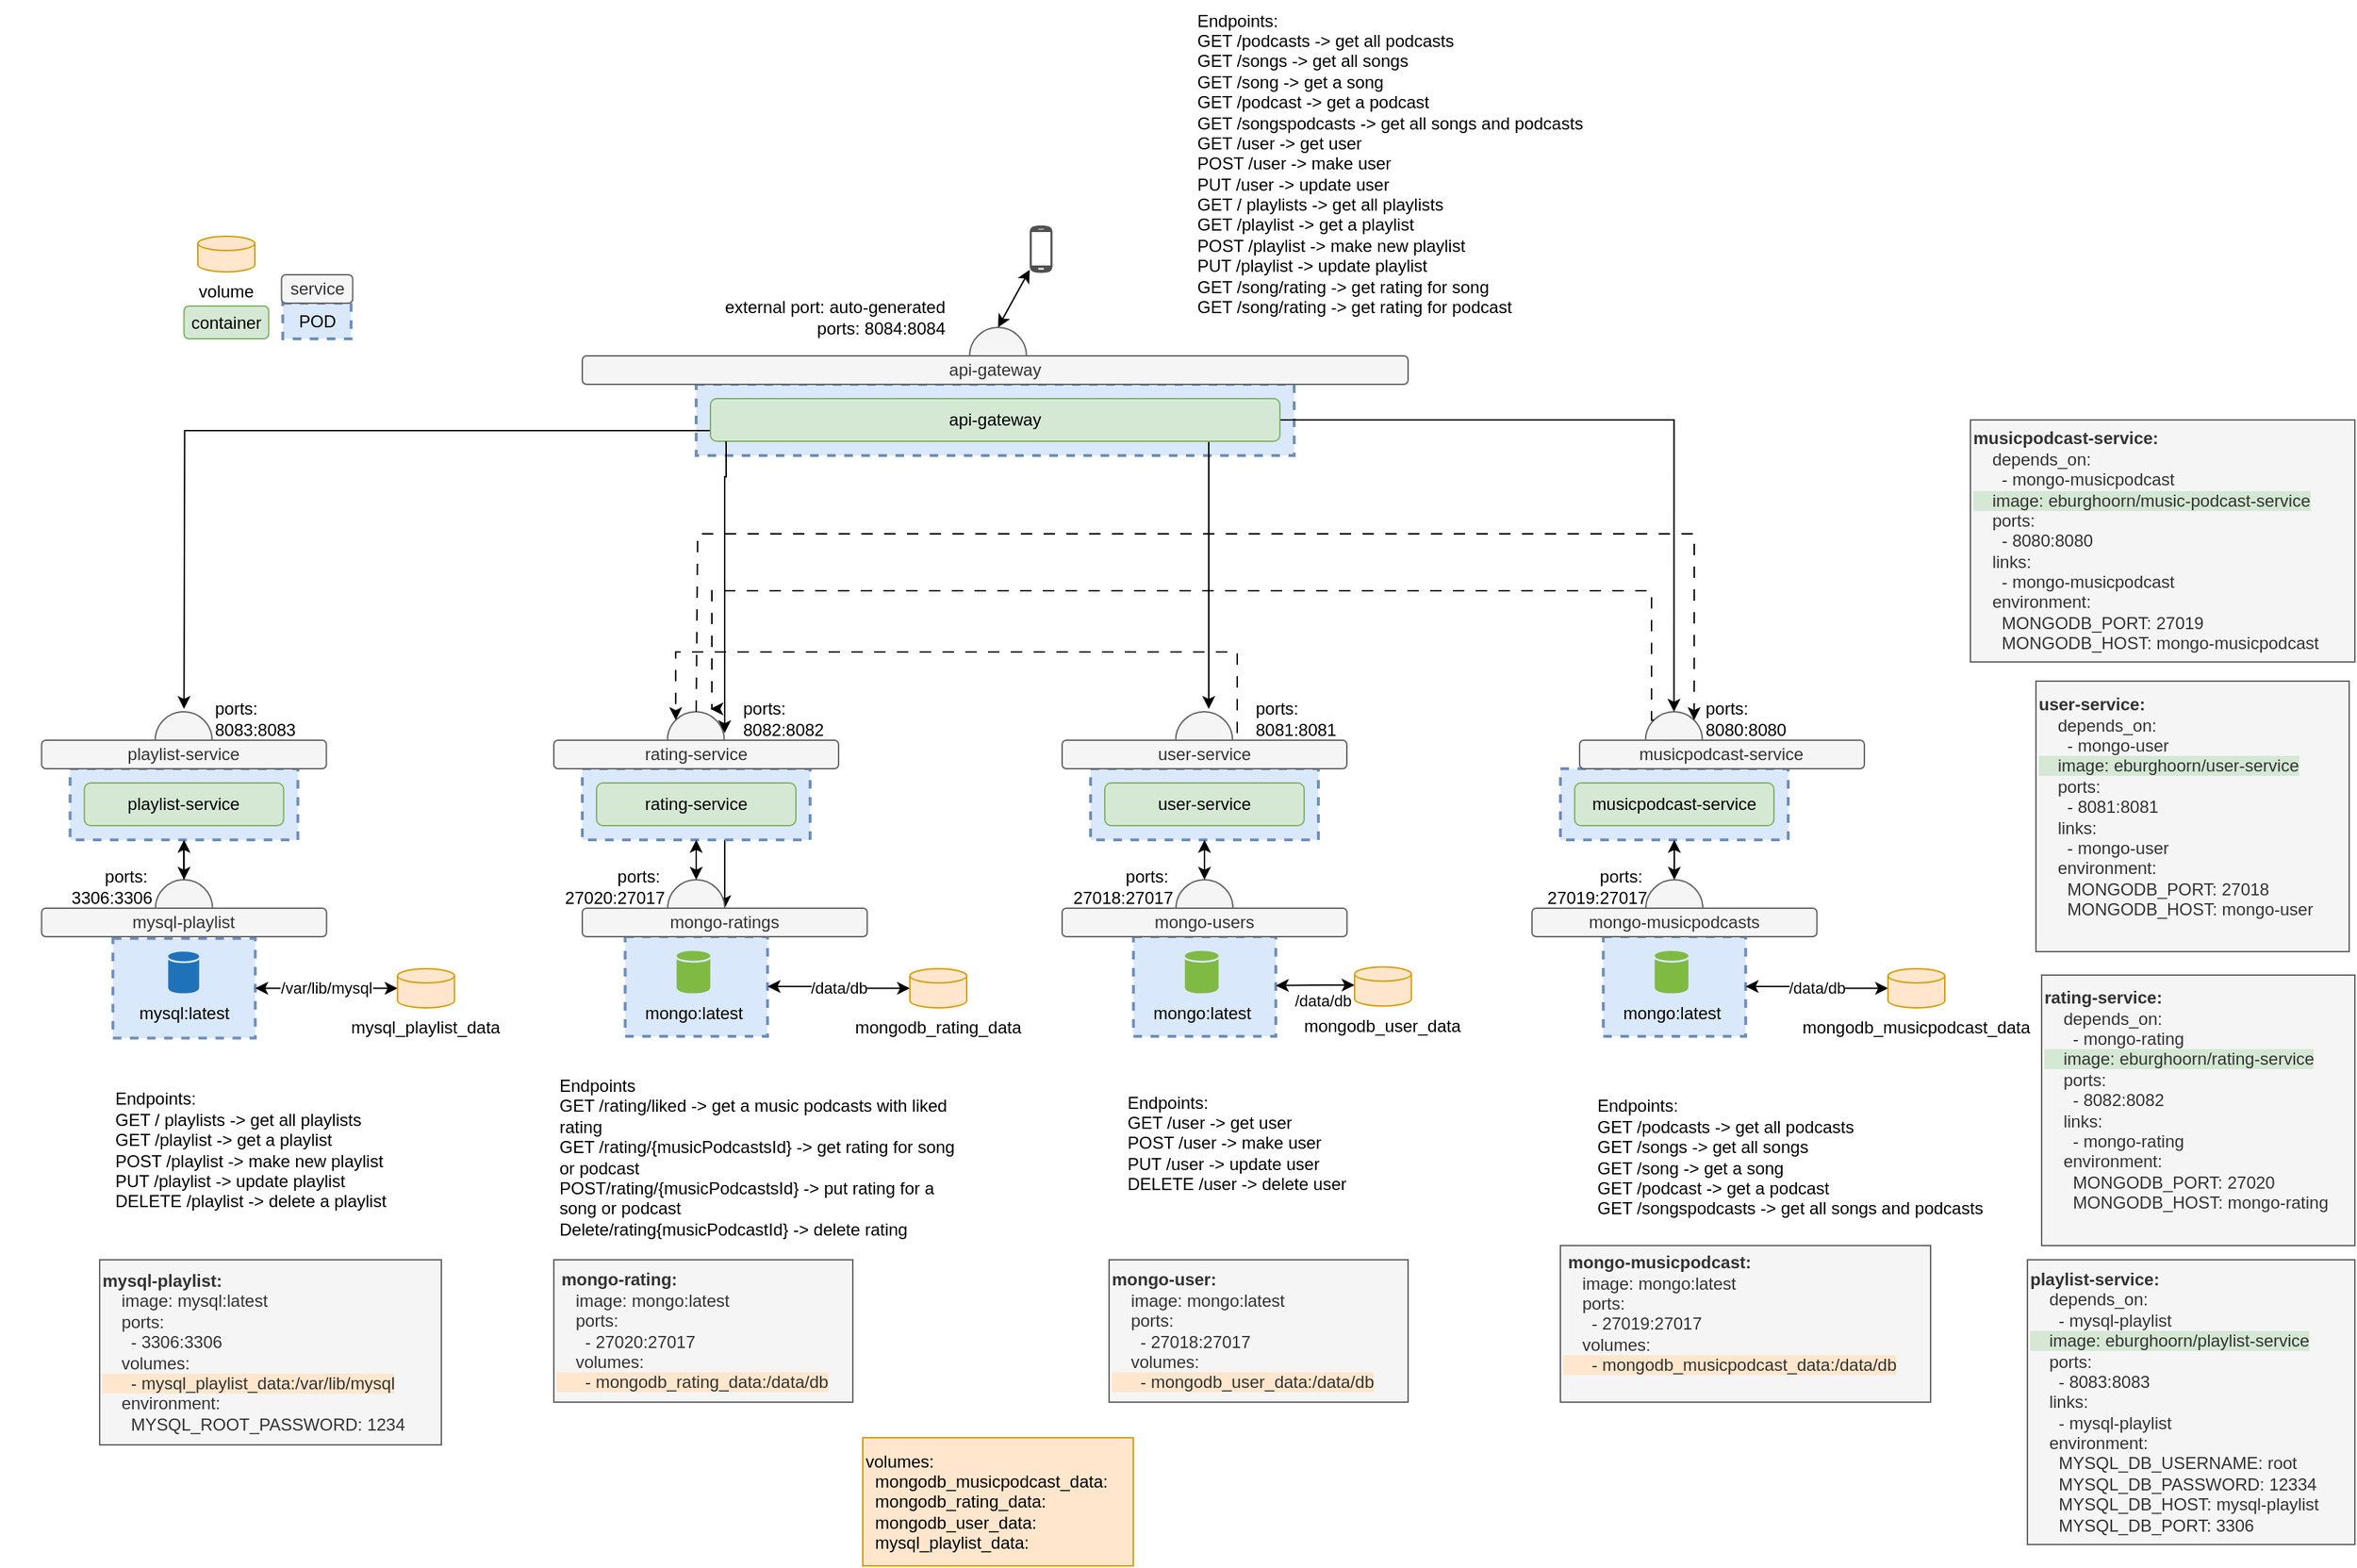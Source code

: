 <mxfile version="22.1.5" type="github">
  <diagram name="Page-1" id="NBVJEllzR1ZUASM5w6jj">
    <mxGraphModel dx="1434" dy="750" grid="1" gridSize="10" guides="1" tooltips="1" connect="1" arrows="1" fold="1" page="1" pageScale="1" pageWidth="827" pageHeight="1169" math="0" shadow="0">
      <root>
        <mxCell id="0" />
        <mxCell id="1" parent="0" />
        <mxCell id="QcWOiemHpY6lAmE6clA4-86" value="" style="rounded=0;whiteSpace=wrap;html=1;strokeColor=#6c8ebf;dashed=1;strokeWidth=2;fillColor=#dae8fc;" parent="1" vertex="1">
          <mxGeometry x="79.3" y="694.25" width="100" height="70" as="geometry" />
        </mxCell>
        <mxCell id="QcWOiemHpY6lAmE6clA4-109" style="edgeStyle=orthogonalEdgeStyle;rounded=0;orthogonalLoop=1;jettySize=auto;html=1;exitX=1;exitY=0;exitDx=0;exitDy=0;entryX=0.5;entryY=0;entryDx=0;entryDy=0;dashed=1;dashPattern=8 8;strokeColor=none;" parent="1" edge="1">
          <mxGeometry relative="1" as="geometry">
            <Array as="points">
              <mxPoint x="300" y="525" />
              <mxPoint x="300" y="394" />
              <mxPoint x="229" y="394" />
            </Array>
            <mxPoint x="930.502" y="524.998" as="sourcePoint" />
            <mxPoint x="229.36" y="519.14" as="targetPoint" />
          </mxGeometry>
        </mxCell>
        <mxCell id="QcWOiemHpY6lAmE6clA4-1" value="" style="ellipse;whiteSpace=wrap;html=1;aspect=fixed;strokeWidth=1;fillColor=#f5f5f5;strokeColor=#666666;fontColor=#333333;" parent="1" vertex="1">
          <mxGeometry x="1155.76" y="535" width="40" height="40" as="geometry" />
        </mxCell>
        <mxCell id="QcWOiemHpY6lAmE6clA4-2" value="" style="rounded=0;whiteSpace=wrap;html=1;strokeColor=#6c8ebf;dashed=1;strokeWidth=2;fillColor=#dae8fc;" parent="1" vertex="1">
          <mxGeometry x="1096" y="575" width="160" height="50" as="geometry" />
        </mxCell>
        <mxCell id="QcWOiemHpY6lAmE6clA4-3" value="" style="rounded=0;whiteSpace=wrap;html=1;strokeColor=#6c8ebf;dashed=1;strokeWidth=2;fillColor=#dae8fc;" parent="1" vertex="1">
          <mxGeometry x="1126.12" y="693" width="100" height="70" as="geometry" />
        </mxCell>
        <mxCell id="QcWOiemHpY6lAmE6clA4-4" value="musicpodcast-service" style="rounded=1;whiteSpace=wrap;html=1;fillColor=#d5e8d4;strokeColor=#82b366;" parent="1" vertex="1">
          <mxGeometry x="1106" y="585" width="140" height="30" as="geometry" />
        </mxCell>
        <mxCell id="QcWOiemHpY6lAmE6clA4-5" value="musicpodcast-service" style="rounded=1;whiteSpace=wrap;html=1;fillColor=#f5f5f5;strokeColor=#666666;fontColor=#333333;" parent="1" vertex="1">
          <mxGeometry x="1109.48" y="555" width="200" height="20" as="geometry" />
        </mxCell>
        <mxCell id="QcWOiemHpY6lAmE6clA4-6" value="mongo:latest" style="shadow=0;dashed=0;html=1;strokeColor=none;labelPosition=center;verticalLabelPosition=bottom;verticalAlign=top;outlineConnect=0;align=center;shape=mxgraph.office.databases.database;fillColor=#7FBA42;" parent="1" vertex="1">
          <mxGeometry x="1162.25" y="703" width="23.63" height="30" as="geometry" />
        </mxCell>
        <mxCell id="QcWOiemHpY6lAmE6clA4-7" value="&lt;div&gt;ports:&lt;/div&gt;&lt;div&gt;8080:&lt;span style=&quot;background-color: initial;&quot;&gt;8080&lt;/span&gt;&lt;/div&gt;" style="text;html=1;strokeColor=none;fillColor=none;align=left;verticalAlign=middle;whiteSpace=wrap;rounded=0;" parent="1" vertex="1">
          <mxGeometry x="1195.76" y="525" width="109" height="30" as="geometry" />
        </mxCell>
        <mxCell id="QcWOiemHpY6lAmE6clA4-8" value="" style="ellipse;whiteSpace=wrap;html=1;aspect=fixed;strokeWidth=1;fillColor=#f5f5f5;strokeColor=#666666;fontColor=#333333;" parent="1" vertex="1">
          <mxGeometry x="1156" y="653" width="40" height="40" as="geometry" />
        </mxCell>
        <mxCell id="QcWOiemHpY6lAmE6clA4-9" value="mongo-musicpodcasts" style="rounded=1;whiteSpace=wrap;html=1;fillColor=#f5f5f5;strokeColor=#666666;fontColor=#333333;" parent="1" vertex="1">
          <mxGeometry x="1076.06" y="673" width="200.12" height="20" as="geometry" />
        </mxCell>
        <mxCell id="QcWOiemHpY6lAmE6clA4-10" value="" style="endArrow=classic;startArrow=classic;html=1;exitX=0.5;exitY=1;exitDx=0;exitDy=0;entryX=0.5;entryY=0;entryDx=0;entryDy=0;" parent="1" source="QcWOiemHpY6lAmE6clA4-2" target="QcWOiemHpY6lAmE6clA4-8" edge="1">
          <mxGeometry width="50" height="50" relative="1" as="geometry">
            <mxPoint x="866" y="635" as="sourcePoint" />
            <mxPoint x="865.88" y="663" as="targetPoint" />
          </mxGeometry>
        </mxCell>
        <mxCell id="QcWOiemHpY6lAmE6clA4-11" value="/data/db" style="edgeStyle=orthogonalEdgeStyle;rounded=0;orthogonalLoop=1;jettySize=auto;html=1;entryX=1;entryY=0.5;entryDx=0;entryDy=0;startArrow=classic;startFill=1;" parent="1" source="QcWOiemHpY6lAmE6clA4-12" target="QcWOiemHpY6lAmE6clA4-3" edge="1">
          <mxGeometry relative="1" as="geometry" />
        </mxCell>
        <mxCell id="QcWOiemHpY6lAmE6clA4-12" value="mongodb_musicpodcast_data" style="shape=cylinder3;whiteSpace=wrap;html=1;boundedLbl=1;backgroundOutline=1;size=5;verticalAlign=top;labelPosition=center;verticalLabelPosition=bottom;align=center;fillColor=#ffe6cc;strokeColor=#d79b00;" parent="1" vertex="1">
          <mxGeometry x="1326.12" y="715.5" width="39.88" height="27.5" as="geometry" />
        </mxCell>
        <mxCell id="QcWOiemHpY6lAmE6clA4-15" value="" style="ellipse;whiteSpace=wrap;html=1;aspect=fixed;strokeWidth=1;fillColor=#f5f5f5;strokeColor=#666666;fontColor=#333333;" parent="1" vertex="1">
          <mxGeometry x="825.76" y="535" width="40" height="40" as="geometry" />
        </mxCell>
        <mxCell id="QcWOiemHpY6lAmE6clA4-16" value="" style="rounded=0;whiteSpace=wrap;html=1;strokeColor=#6c8ebf;dashed=1;strokeWidth=2;fillColor=#dae8fc;" parent="1" vertex="1">
          <mxGeometry x="766" y="575" width="160" height="50" as="geometry" />
        </mxCell>
        <mxCell id="QcWOiemHpY6lAmE6clA4-17" value="" style="rounded=0;whiteSpace=wrap;html=1;strokeColor=#6c8ebf;dashed=1;strokeWidth=2;fillColor=#dae8fc;" parent="1" vertex="1">
          <mxGeometry x="796.12" y="693" width="100" height="70" as="geometry" />
        </mxCell>
        <mxCell id="QcWOiemHpY6lAmE6clA4-18" value="user-service" style="rounded=1;whiteSpace=wrap;html=1;fillColor=#d5e8d4;strokeColor=#82b366;" parent="1" vertex="1">
          <mxGeometry x="776" y="585" width="140" height="30" as="geometry" />
        </mxCell>
        <mxCell id="QcWOiemHpY6lAmE6clA4-19" value="user-service" style="rounded=1;whiteSpace=wrap;html=1;fillColor=#f5f5f5;strokeColor=#666666;fontColor=#333333;" parent="1" vertex="1">
          <mxGeometry x="746" y="555" width="200" height="20" as="geometry" />
        </mxCell>
        <mxCell id="QcWOiemHpY6lAmE6clA4-20" value="mongo:latest" style="shadow=0;dashed=0;html=1;strokeColor=none;labelPosition=center;verticalLabelPosition=bottom;verticalAlign=top;outlineConnect=0;align=center;shape=mxgraph.office.databases.database;fillColor=#7FBA42;" parent="1" vertex="1">
          <mxGeometry x="832.25" y="703" width="23.63" height="30" as="geometry" />
        </mxCell>
        <mxCell id="QcWOiemHpY6lAmE6clA4-21" value="&lt;div&gt;ports:&lt;/div&gt;&lt;div&gt;8081:&lt;span style=&quot;background-color: initial;&quot;&gt;8081&lt;/span&gt;&lt;/div&gt;" style="text;html=1;strokeColor=none;fillColor=none;align=left;verticalAlign=middle;whiteSpace=wrap;rounded=0;" parent="1" vertex="1">
          <mxGeometry x="880" y="525" width="109" height="30" as="geometry" />
        </mxCell>
        <mxCell id="QcWOiemHpY6lAmE6clA4-22" value="" style="ellipse;whiteSpace=wrap;html=1;aspect=fixed;strokeWidth=1;fillColor=#f5f5f5;strokeColor=#666666;fontColor=#333333;" parent="1" vertex="1">
          <mxGeometry x="826" y="653" width="40" height="40" as="geometry" />
        </mxCell>
        <mxCell id="QcWOiemHpY6lAmE6clA4-23" value="mongo-users" style="rounded=1;whiteSpace=wrap;html=1;fillColor=#f5f5f5;strokeColor=#666666;fontColor=#333333;" parent="1" vertex="1">
          <mxGeometry x="746" y="673" width="200.12" height="20" as="geometry" />
        </mxCell>
        <mxCell id="QcWOiemHpY6lAmE6clA4-24" value="" style="endArrow=classic;startArrow=classic;html=1;exitX=0.5;exitY=1;exitDx=0;exitDy=0;entryX=0.5;entryY=0;entryDx=0;entryDy=0;" parent="1" source="QcWOiemHpY6lAmE6clA4-16" target="QcWOiemHpY6lAmE6clA4-22" edge="1">
          <mxGeometry width="50" height="50" relative="1" as="geometry">
            <mxPoint x="536" y="635" as="sourcePoint" />
            <mxPoint x="535.88" y="663" as="targetPoint" />
          </mxGeometry>
        </mxCell>
        <mxCell id="QcWOiemHpY6lAmE6clA4-25" value="/data/db" style="edgeStyle=orthogonalEdgeStyle;rounded=0;orthogonalLoop=1;jettySize=auto;html=1;entryX=1;entryY=0.5;entryDx=0;entryDy=0;startArrow=classic;startFill=1;" parent="1" source="QcWOiemHpY6lAmE6clA4-26" edge="1">
          <mxGeometry x="-0.019" y="6" relative="1" as="geometry">
            <mxPoint x="996.12" y="728.65" as="sourcePoint" />
            <mxPoint x="896.12" y="727.35" as="targetPoint" />
            <Array as="points">
              <mxPoint x="930" y="727" />
              <mxPoint x="930" y="727" />
            </Array>
            <mxPoint x="5" y="5" as="offset" />
          </mxGeometry>
        </mxCell>
        <mxCell id="QcWOiemHpY6lAmE6clA4-39" value="" style="edgeStyle=orthogonalEdgeStyle;rounded=0;orthogonalLoop=1;jettySize=auto;html=1;" parent="1" source="QcWOiemHpY6lAmE6clA4-27" target="QcWOiemHpY6lAmE6clA4-35" edge="1">
          <mxGeometry relative="1" as="geometry" />
        </mxCell>
        <mxCell id="QcWOiemHpY6lAmE6clA4-27" value="" style="ellipse;whiteSpace=wrap;html=1;aspect=fixed;strokeWidth=1;fillColor=#f5f5f5;strokeColor=#666666;fontColor=#333333;" parent="1" vertex="1">
          <mxGeometry x="468.76" y="535" width="40" height="40" as="geometry" />
        </mxCell>
        <mxCell id="QcWOiemHpY6lAmE6clA4-28" value="" style="rounded=0;whiteSpace=wrap;html=1;strokeColor=#6c8ebf;dashed=1;strokeWidth=2;fillColor=#dae8fc;" parent="1" vertex="1">
          <mxGeometry x="409" y="575" width="160" height="50" as="geometry" />
        </mxCell>
        <mxCell id="QcWOiemHpY6lAmE6clA4-29" value="" style="rounded=0;whiteSpace=wrap;html=1;strokeColor=#6c8ebf;dashed=1;strokeWidth=2;fillColor=#dae8fc;" parent="1" vertex="1">
          <mxGeometry x="439.12" y="693" width="100" height="70" as="geometry" />
        </mxCell>
        <mxCell id="QcWOiemHpY6lAmE6clA4-30" value="rating-service" style="rounded=1;whiteSpace=wrap;html=1;fillColor=#d5e8d4;strokeColor=#82b366;" parent="1" vertex="1">
          <mxGeometry x="419" y="585" width="140" height="30" as="geometry" />
        </mxCell>
        <mxCell id="QcWOiemHpY6lAmE6clA4-31" value="rating-service" style="rounded=1;whiteSpace=wrap;html=1;fillColor=#f5f5f5;strokeColor=#666666;fontColor=#333333;" parent="1" vertex="1">
          <mxGeometry x="389" y="555" width="200" height="20" as="geometry" />
        </mxCell>
        <mxCell id="QcWOiemHpY6lAmE6clA4-32" value="mongo:latest" style="shadow=0;dashed=0;html=1;strokeColor=none;labelPosition=center;verticalLabelPosition=bottom;verticalAlign=top;outlineConnect=0;align=center;shape=mxgraph.office.databases.database;fillColor=#7FBA42;" parent="1" vertex="1">
          <mxGeometry x="475.25" y="703" width="23.63" height="30" as="geometry" />
        </mxCell>
        <mxCell id="QcWOiemHpY6lAmE6clA4-33" value="&lt;div&gt;ports:&lt;/div&gt;&lt;div&gt;8082:&lt;span style=&quot;background-color: initial;&quot;&gt;8082&lt;/span&gt;&lt;/div&gt;" style="text;html=1;strokeColor=none;fillColor=none;align=left;verticalAlign=middle;whiteSpace=wrap;rounded=0;" parent="1" vertex="1">
          <mxGeometry x="520" y="525" width="109" height="30" as="geometry" />
        </mxCell>
        <mxCell id="QcWOiemHpY6lAmE6clA4-34" value="" style="ellipse;whiteSpace=wrap;html=1;aspect=fixed;strokeWidth=1;fillColor=#f5f5f5;strokeColor=#666666;fontColor=#333333;" parent="1" vertex="1">
          <mxGeometry x="469" y="653" width="40" height="40" as="geometry" />
        </mxCell>
        <mxCell id="QcWOiemHpY6lAmE6clA4-35" value="mongo-ratings" style="rounded=1;whiteSpace=wrap;html=1;fillColor=#f5f5f5;strokeColor=#666666;fontColor=#333333;" parent="1" vertex="1">
          <mxGeometry x="409" y="673" width="200.12" height="20" as="geometry" />
        </mxCell>
        <mxCell id="QcWOiemHpY6lAmE6clA4-36" value="" style="endArrow=classic;startArrow=classic;html=1;exitX=0.5;exitY=1;exitDx=0;exitDy=0;entryX=0.5;entryY=0;entryDx=0;entryDy=0;" parent="1" source="QcWOiemHpY6lAmE6clA4-28" target="QcWOiemHpY6lAmE6clA4-34" edge="1">
          <mxGeometry width="50" height="50" relative="1" as="geometry">
            <mxPoint x="179" y="635" as="sourcePoint" />
            <mxPoint x="178.88" y="663" as="targetPoint" />
          </mxGeometry>
        </mxCell>
        <mxCell id="QcWOiemHpY6lAmE6clA4-37" value="/data/db" style="edgeStyle=orthogonalEdgeStyle;rounded=0;orthogonalLoop=1;jettySize=auto;html=1;entryX=1;entryY=0.5;entryDx=0;entryDy=0;startArrow=classic;startFill=1;" parent="1" source="QcWOiemHpY6lAmE6clA4-38" target="QcWOiemHpY6lAmE6clA4-29" edge="1">
          <mxGeometry relative="1" as="geometry" />
        </mxCell>
        <mxCell id="QcWOiemHpY6lAmE6clA4-38" value="mongodb_rating_data" style="shape=cylinder3;whiteSpace=wrap;html=1;boundedLbl=1;backgroundOutline=1;size=5;verticalAlign=top;labelPosition=center;verticalLabelPosition=bottom;align=center;fillColor=#ffe6cc;strokeColor=#d79b00;" parent="1" vertex="1">
          <mxGeometry x="639.12" y="715.5" width="39.88" height="27.5" as="geometry" />
        </mxCell>
        <mxCell id="QcWOiemHpY6lAmE6clA4-83" value="" style="edgeStyle=orthogonalEdgeStyle;rounded=0;orthogonalLoop=1;jettySize=auto;html=1;" parent="1" source="QcWOiemHpY6lAmE6clA4-84" target="QcWOiemHpY6lAmE6clA4-92" edge="1">
          <mxGeometry relative="1" as="geometry" />
        </mxCell>
        <mxCell id="QcWOiemHpY6lAmE6clA4-84" value="" style="ellipse;whiteSpace=wrap;html=1;aspect=fixed;strokeWidth=1;fillColor=#f5f5f5;strokeColor=#666666;fontColor=#333333;" parent="1" vertex="1">
          <mxGeometry x="109" y="535" width="40" height="40" as="geometry" />
        </mxCell>
        <mxCell id="QcWOiemHpY6lAmE6clA4-85" value="" style="rounded=0;whiteSpace=wrap;html=1;strokeColor=#6c8ebf;dashed=1;strokeWidth=2;fillColor=#dae8fc;" parent="1" vertex="1">
          <mxGeometry x="49.24" y="575" width="160" height="50" as="geometry" />
        </mxCell>
        <mxCell id="QcWOiemHpY6lAmE6clA4-87" value="playlist-service" style="rounded=1;whiteSpace=wrap;html=1;fillColor=#d5e8d4;strokeColor=#82b366;" parent="1" vertex="1">
          <mxGeometry x="59.24" y="585" width="140" height="30" as="geometry" />
        </mxCell>
        <mxCell id="QcWOiemHpY6lAmE6clA4-88" value="playlist-service" style="rounded=1;whiteSpace=wrap;html=1;fillColor=#f5f5f5;strokeColor=#666666;fontColor=#333333;" parent="1" vertex="1">
          <mxGeometry x="29.24" y="555" width="200" height="20" as="geometry" />
        </mxCell>
        <mxCell id="QcWOiemHpY6lAmE6clA4-90" value="&lt;div&gt;ports:&lt;/div&gt;&lt;div&gt;8083:&lt;span style=&quot;background-color: initial;&quot;&gt;8083&lt;/span&gt;&lt;/div&gt;" style="text;html=1;strokeColor=none;fillColor=none;align=left;verticalAlign=middle;whiteSpace=wrap;rounded=0;" parent="1" vertex="1">
          <mxGeometry x="149" y="525" width="109" height="30" as="geometry" />
        </mxCell>
        <mxCell id="QcWOiemHpY6lAmE6clA4-91" value="" style="ellipse;whiteSpace=wrap;html=1;aspect=fixed;strokeWidth=1;fillColor=#f5f5f5;strokeColor=#666666;fontColor=#333333;" parent="1" vertex="1">
          <mxGeometry x="109.24" y="653" width="40" height="40" as="geometry" />
        </mxCell>
        <mxCell id="QcWOiemHpY6lAmE6clA4-92" value="mysql-playlist&lt;br&gt;" style="rounded=1;whiteSpace=wrap;html=1;fillColor=#f5f5f5;strokeColor=#666666;fontColor=#333333;" parent="1" vertex="1">
          <mxGeometry x="29.24" y="673" width="200.12" height="20" as="geometry" />
        </mxCell>
        <mxCell id="QcWOiemHpY6lAmE6clA4-93" value="" style="endArrow=classic;startArrow=classic;html=1;exitX=0.5;exitY=1;exitDx=0;exitDy=0;entryX=0.5;entryY=0;entryDx=0;entryDy=0;" parent="1" source="QcWOiemHpY6lAmE6clA4-85" target="QcWOiemHpY6lAmE6clA4-91" edge="1">
          <mxGeometry width="50" height="50" relative="1" as="geometry">
            <mxPoint x="-180.76" y="635" as="sourcePoint" />
            <mxPoint x="-180.88" y="663" as="targetPoint" />
          </mxGeometry>
        </mxCell>
        <mxCell id="QcWOiemHpY6lAmE6clA4-94" value="/var/lib/mysql" style="edgeStyle=orthogonalEdgeStyle;rounded=0;orthogonalLoop=1;jettySize=auto;html=1;entryX=1;entryY=0.5;entryDx=0;entryDy=0;startArrow=classic;startFill=1;" parent="1" source="QcWOiemHpY6lAmE6clA4-95" target="QcWOiemHpY6lAmE6clA4-86" edge="1">
          <mxGeometry relative="1" as="geometry" />
        </mxCell>
        <mxCell id="QcWOiemHpY6lAmE6clA4-95" value="mysql_playlist_data" style="shape=cylinder3;whiteSpace=wrap;html=1;boundedLbl=1;backgroundOutline=1;size=5;verticalAlign=top;labelPosition=center;verticalLabelPosition=bottom;align=center;fillColor=#ffe6cc;strokeColor=#d79b00;" parent="1" vertex="1">
          <mxGeometry x="279.24" y="715.5" width="40" height="27.5" as="geometry" />
        </mxCell>
        <mxCell id="QcWOiemHpY6lAmE6clA4-73" value="mysql:latest" style="shadow=0;dashed=0;html=1;strokeColor=none;labelPosition=center;verticalLabelPosition=bottom;verticalAlign=top;outlineConnect=0;align=center;shape=mxgraph.office.databases.database;fillColor=#2072B8;" parent="1" vertex="1">
          <mxGeometry x="118.13" y="703.5" width="21.75" height="29.5" as="geometry" />
        </mxCell>
        <mxCell id="QcWOiemHpY6lAmE6clA4-96" value="&lt;div&gt;&lt;span&gt;ports:&amp;nbsp;&lt;/span&gt;&lt;br&gt;&lt;/div&gt;3306:3306" style="text;html=1;strokeColor=none;fillColor=none;align=right;verticalAlign=middle;whiteSpace=wrap;rounded=0;" parent="1" vertex="1">
          <mxGeometry y="643" width="109" height="30" as="geometry" />
        </mxCell>
        <mxCell id="QcWOiemHpY6lAmE6clA4-97" value="&lt;div&gt;&lt;span&gt;ports:&amp;nbsp;&lt;/span&gt;&lt;br&gt;&lt;/div&gt;27020:27017" style="text;html=1;strokeColor=none;fillColor=none;align=right;verticalAlign=middle;whiteSpace=wrap;rounded=0;" parent="1" vertex="1">
          <mxGeometry x="360" y="643" width="109" height="30" as="geometry" />
        </mxCell>
        <mxCell id="QcWOiemHpY6lAmE6clA4-98" value="&lt;div&gt;&lt;span&gt;ports:&amp;nbsp;&lt;/span&gt;&lt;br&gt;&lt;/div&gt;27019:27017" style="text;html=1;strokeColor=none;fillColor=none;align=right;verticalAlign=middle;whiteSpace=wrap;rounded=0;" parent="1" vertex="1">
          <mxGeometry x="1050.24" y="643" width="109" height="30" as="geometry" />
        </mxCell>
        <mxCell id="QcWOiemHpY6lAmE6clA4-99" value="&lt;div&gt;&lt;span&gt;ports:&amp;nbsp;&lt;/span&gt;&lt;br&gt;&lt;/div&gt;27018:27017" style="text;html=1;strokeColor=none;fillColor=none;align=right;verticalAlign=middle;whiteSpace=wrap;rounded=0;" parent="1" vertex="1">
          <mxGeometry x="717" y="643" width="109" height="30" as="geometry" />
        </mxCell>
        <mxCell id="QcWOiemHpY6lAmE6clA4-102" value="POD" style="rounded=0;whiteSpace=wrap;html=1;strokeColor=#6c8ebf;dashed=1;fillColor=#dae8fc;strokeWidth=2;" parent="1" vertex="1">
          <mxGeometry x="198.62" y="248" width="48" height="25" as="geometry" />
        </mxCell>
        <mxCell id="QcWOiemHpY6lAmE6clA4-103" value="service" style="rounded=1;whiteSpace=wrap;html=1;fillColor=#f5f5f5;strokeColor=#666666;fontColor=#333333;" parent="1" vertex="1">
          <mxGeometry x="197.74" y="228" width="50" height="20" as="geometry" />
        </mxCell>
        <mxCell id="QcWOiemHpY6lAmE6clA4-104" value="container" style="rounded=1;whiteSpace=wrap;html=1;fillColor=#d5e8d4;strokeColor=#82b366;" parent="1" vertex="1">
          <mxGeometry x="129.24" y="250" width="59.5" height="23" as="geometry" />
        </mxCell>
        <mxCell id="QcWOiemHpY6lAmE6clA4-105" value="volume" style="shape=cylinder3;whiteSpace=wrap;html=1;boundedLbl=1;backgroundOutline=1;size=5;verticalAlign=top;labelPosition=center;verticalLabelPosition=bottom;align=center;fillColor=#ffe6cc;strokeColor=#d79b00;" parent="1" vertex="1">
          <mxGeometry x="138.99" y="201" width="40" height="25" as="geometry" />
        </mxCell>
        <mxCell id="QcWOiemHpY6lAmE6clA4-110" value="" style="pointerEvents=1;shadow=0;dashed=0;html=1;strokeColor=none;fillColor=#505050;labelPosition=center;verticalLabelPosition=bottom;verticalAlign=top;outlineConnect=0;align=center;shape=mxgraph.office.devices.cell_phone_android_standalone;" parent="1" vertex="1">
          <mxGeometry x="723.24" y="193" width="16" height="34" as="geometry" />
        </mxCell>
        <mxCell id="QcWOiemHpY6lAmE6clA4-111" value="" style="rounded=0;whiteSpace=wrap;html=1;strokeColor=#6c8ebf;dashed=1;strokeWidth=2;fillColor=#dae8fc;" parent="1" vertex="1">
          <mxGeometry x="489" y="305" width="420" height="50" as="geometry" />
        </mxCell>
        <mxCell id="QcWOiemHpY6lAmE6clA4-119" style="edgeStyle=orthogonalEdgeStyle;rounded=0;orthogonalLoop=1;jettySize=auto;html=1;exitX=0;exitY=0.75;exitDx=0;exitDy=0;" parent="1" source="QcWOiemHpY6lAmE6clA4-112" edge="1">
          <mxGeometry relative="1" as="geometry">
            <mxPoint x="129.24" y="533" as="targetPoint" />
          </mxGeometry>
        </mxCell>
        <mxCell id="QcWOiemHpY6lAmE6clA4-120" style="edgeStyle=orthogonalEdgeStyle;rounded=0;orthogonalLoop=1;jettySize=auto;html=1;exitX=1;exitY=0.5;exitDx=0;exitDy=0;entryX=0.5;entryY=0;entryDx=0;entryDy=0;" parent="1" source="QcWOiemHpY6lAmE6clA4-112" target="QcWOiemHpY6lAmE6clA4-1" edge="1">
          <mxGeometry relative="1" as="geometry" />
        </mxCell>
        <mxCell id="QcWOiemHpY6lAmE6clA4-122" style="edgeStyle=orthogonalEdgeStyle;rounded=0;orthogonalLoop=1;jettySize=auto;html=1;exitX=0.75;exitY=1;exitDx=0;exitDy=0;" parent="1" source="QcWOiemHpY6lAmE6clA4-112" edge="1">
          <mxGeometry relative="1" as="geometry">
            <mxPoint x="849" y="533" as="targetPoint" />
            <Array as="points">
              <mxPoint x="849" y="345" />
            </Array>
          </mxGeometry>
        </mxCell>
        <mxCell id="QcWOiemHpY6lAmE6clA4-112" value="api-gateway" style="rounded=1;whiteSpace=wrap;html=1;fillColor=#d5e8d4;strokeColor=#82b366;" parent="1" vertex="1">
          <mxGeometry x="499" y="315" width="400" height="30" as="geometry" />
        </mxCell>
        <mxCell id="QcWOiemHpY6lAmE6clA4-113" value="" style="ellipse;whiteSpace=wrap;html=1;aspect=fixed;strokeWidth=1;fillColor=#f5f5f5;strokeColor=#666666;fontColor=#333333;" parent="1" vertex="1">
          <mxGeometry x="681" y="265" width="40" height="40" as="geometry" />
        </mxCell>
        <mxCell id="QcWOiemHpY6lAmE6clA4-114" value="api-gateway" style="rounded=1;whiteSpace=wrap;html=1;fillColor=#f5f5f5;strokeColor=#666666;fontColor=#333333;" parent="1" vertex="1">
          <mxGeometry x="409" y="285" width="580" height="20" as="geometry" />
        </mxCell>
        <mxCell id="QcWOiemHpY6lAmE6clA4-115" value="&lt;div&gt;external port: auto-generated&lt;/div&gt;&lt;div&gt;ports: 8084:&lt;span style=&quot;background-color: initial;&quot;&gt;8084&lt;/span&gt;&lt;/div&gt;" style="text;html=1;strokeColor=none;fillColor=none;align=right;verticalAlign=middle;whiteSpace=wrap;rounded=0;" parent="1" vertex="1">
          <mxGeometry x="487.88" y="243" width="178" height="30" as="geometry" />
        </mxCell>
        <mxCell id="QcWOiemHpY6lAmE6clA4-116" value="" style="endArrow=classic;startArrow=classic;html=1;rounded=0;exitX=0.5;exitY=0;exitDx=0;exitDy=0;" parent="1" source="QcWOiemHpY6lAmE6clA4-113" target="QcWOiemHpY6lAmE6clA4-110" edge="1">
          <mxGeometry width="50" height="50" relative="1" as="geometry">
            <mxPoint x="787.24" y="253" as="sourcePoint" />
            <mxPoint x="837.24" y="203" as="targetPoint" />
          </mxGeometry>
        </mxCell>
        <mxCell id="QcWOiemHpY6lAmE6clA4-117" value="Endpoints:&lt;br&gt;GET /podcasts -&amp;gt; get all podcasts&lt;br&gt;GET /songs -&amp;gt; get all songs&lt;br&gt;GET /song -&amp;gt; get a song&lt;br&gt;GET /podcast -&amp;gt; get a podcast&lt;br&gt;GET /songspodcasts -&amp;gt; get all songs and podcasts&lt;br&gt;GET /user -&amp;gt; get user&lt;br&gt;POST /user -&amp;gt; make user&lt;br&gt;PUT /user -&amp;gt; update user&lt;br&gt;GET / playlists -&amp;gt; get all playlists&lt;br&gt;GET /playlist -&amp;gt; get a playlist&lt;br&gt;POST /playlist -&amp;gt; make new playlist&lt;br&gt;PUT /playlist -&amp;gt; update playlist&lt;br&gt;GET /song/rating -&amp;gt; get rating for song&lt;br&gt;GET /song/rating -&amp;gt; get rating for podcast" style="text;html=1;strokeColor=none;fillColor=none;align=left;verticalAlign=middle;whiteSpace=wrap;rounded=0;" parent="1" vertex="1">
          <mxGeometry x="839.24" y="35" width="290" height="230" as="geometry" />
        </mxCell>
        <mxCell id="QcWOiemHpY6lAmE6clA4-123" value="Endpoints:&lt;br&gt;GET /podcasts -&amp;gt; get all podcasts&lt;br&gt;GET /songs -&amp;gt; get all songs&lt;br&gt;GET /song -&amp;gt; get a song&lt;br&gt;GET /podcast -&amp;gt; get a podcast&lt;br&gt;GET /songspodcasts -&amp;gt; get all songs and podcasts&lt;br&gt;" style="text;html=1;strokeColor=none;fillColor=none;align=left;verticalAlign=middle;whiteSpace=wrap;rounded=0;" parent="1" vertex="1">
          <mxGeometry x="1120" y="803" width="290" height="90" as="geometry" />
        </mxCell>
        <mxCell id="QcWOiemHpY6lAmE6clA4-124" value="Endpoints:&lt;br&gt;GET /user -&amp;gt; get user&lt;br&gt;POST /user -&amp;gt; make user&lt;br&gt;PUT /user -&amp;gt; update user&lt;br&gt;DELETE /user -&amp;gt; delete user" style="text;html=1;strokeColor=none;fillColor=none;align=left;verticalAlign=middle;whiteSpace=wrap;rounded=0;" parent="1" vertex="1">
          <mxGeometry x="789.5" y="808" width="290" height="60" as="geometry" />
        </mxCell>
        <mxCell id="QcWOiemHpY6lAmE6clA4-125" value="Endpoints&lt;br&gt;GET /rating/liked -&amp;gt; get a music podcasts with liked rating&lt;br&gt;GET /rating/{musicPodcastsId} -&amp;gt; get rating for song or podcast&lt;br&gt;POST/rating/{musicPodcastsId} -&amp;gt; put rating for a song or podcast&lt;br&gt;Delete/rating{musicPodcastId} -&amp;gt; delete rating" style="text;html=1;strokeColor=none;fillColor=none;align=left;verticalAlign=middle;whiteSpace=wrap;rounded=0;" parent="1" vertex="1">
          <mxGeometry x="391" y="828" width="290" height="40" as="geometry" />
        </mxCell>
        <mxCell id="QcWOiemHpY6lAmE6clA4-126" value="Endpoints:&lt;br&gt;GET / playlists -&amp;gt; get all playlists&lt;br&gt;GET /playlist -&amp;gt; get a playlist&lt;br&gt;POST /playlist -&amp;gt; make new playlist&lt;br&gt;PUT /playlist -&amp;gt; update playlist&lt;br&gt;DELETE /playlist -&amp;gt; delete a playlist" style="text;html=1;strokeColor=none;fillColor=none;align=left;verticalAlign=middle;whiteSpace=wrap;rounded=0;" parent="1" vertex="1">
          <mxGeometry x="79.3" y="803" width="290" height="80" as="geometry" />
        </mxCell>
        <mxCell id="IZtwJot1PsvXzvCebajE-81" value="&lt;div&gt;&lt;span style=&quot;background-color: initial;&quot;&gt;&lt;b&gt;&lt;font style=&quot;font-size: 12px;&quot;&gt;mysql-playlist:&lt;/font&gt;&lt;/b&gt;&lt;/span&gt;&lt;/div&gt;&lt;div&gt;&lt;div&gt;&amp;nbsp; &amp;nbsp; image: mysql:latest&lt;/div&gt;&lt;div&gt;&amp;nbsp; &amp;nbsp; ports:&lt;/div&gt;&lt;div&gt;&amp;nbsp; &amp;nbsp; &amp;nbsp; - 3306:3306&lt;/div&gt;&lt;div&gt;&amp;nbsp; &amp;nbsp; volumes:&lt;/div&gt;&lt;div&gt;&lt;span style=&quot;background-color: rgb(255, 230, 204);&quot;&gt;&amp;nbsp; &amp;nbsp; &amp;nbsp; - mysql_playlist_data:/var/lib/mysql&lt;/span&gt;&lt;/div&gt;&lt;div&gt;&amp;nbsp; &amp;nbsp; environment:&lt;/div&gt;&lt;div&gt;&amp;nbsp; &amp;nbsp; &amp;nbsp; MYSQL_ROOT_PASSWORD: 1234&lt;/div&gt;&lt;/div&gt;" style="text;html=1;align=left;verticalAlign=middle;resizable=0;points=[];autosize=1;strokeColor=#666666;fillColor=#f5f5f5;fontColor=#333333;" parent="1" vertex="1">
          <mxGeometry x="70" y="920" width="240" height="130" as="geometry" />
        </mxCell>
        <mxCell id="IZtwJot1PsvXzvCebajE-84" value="&lt;div&gt;&lt;span style=&quot;background-color: initial;&quot;&gt;&lt;b&gt;&amp;nbsp;mongo-rating:&lt;/b&gt;&lt;/span&gt;&lt;/div&gt;&lt;div&gt;&lt;div&gt;&amp;nbsp; &amp;nbsp; image: mongo:latest&lt;/div&gt;&lt;div&gt;&amp;nbsp; &amp;nbsp; ports:&lt;/div&gt;&lt;div&gt;&amp;nbsp; &amp;nbsp; &amp;nbsp; - 27020:27017&lt;/div&gt;&lt;div&gt;&amp;nbsp; &amp;nbsp; volumes:&lt;/div&gt;&lt;div&gt;&lt;span style=&quot;background-color: rgb(255, 230, 204);&quot;&gt;&amp;nbsp; &amp;nbsp; &amp;nbsp; - mongodb_rating_data:/data/db&lt;/span&gt;&lt;/div&gt;&lt;/div&gt;" style="text;html=1;align=left;verticalAlign=middle;resizable=0;points=[];autosize=1;strokeColor=#666666;fillColor=#f5f5f5;fontColor=#333333;" parent="1" vertex="1">
          <mxGeometry x="389" y="920" width="210" height="100" as="geometry" />
        </mxCell>
        <mxCell id="IZtwJot1PsvXzvCebajE-85" value="&lt;div&gt;&lt;b style=&quot;&quot;&gt;mongo-user:&lt;/b&gt;&lt;/div&gt;&lt;div&gt;&lt;div&gt;&amp;nbsp; &amp;nbsp; image: mongo:latest&lt;/div&gt;&lt;div style=&quot;&quot;&gt;&amp;nbsp; &amp;nbsp; ports:&lt;/div&gt;&lt;div style=&quot;&quot;&gt;&amp;nbsp; &amp;nbsp; &amp;nbsp; - 27018:27017&lt;/div&gt;&lt;div style=&quot;&quot;&gt;&amp;nbsp; &amp;nbsp; volumes:&lt;/div&gt;&lt;div style=&quot;&quot;&gt;&lt;span style=&quot;background-color: rgb(255, 230, 204);&quot;&gt;&amp;nbsp; &amp;nbsp; &amp;nbsp; - mongodb_user_data:/data/db&lt;/span&gt;&lt;/div&gt;&lt;/div&gt;" style="text;html=1;align=left;verticalAlign=middle;resizable=0;points=[];autosize=1;strokeColor=#666666;fillColor=#f5f5f5;fontColor=#333333;" parent="1" vertex="1">
          <mxGeometry x="779" y="920" width="210" height="100" as="geometry" />
        </mxCell>
        <mxCell id="IZtwJot1PsvXzvCebajE-87" value="&lt;div&gt;&lt;b&gt;&amp;nbsp;mongo-musicpodcast:&lt;/b&gt;&lt;/div&gt;&lt;div style=&quot;&quot;&gt;&lt;div&gt;&amp;nbsp; &amp;nbsp; image: mongo:latest&lt;/div&gt;&lt;div style=&quot;&quot;&gt;&amp;nbsp; &amp;nbsp; ports:&lt;/div&gt;&lt;div style=&quot;&quot;&gt;&amp;nbsp; &amp;nbsp; &amp;nbsp; - 27019:27017&lt;/div&gt;&lt;div style=&quot;&quot;&gt;&amp;nbsp; &amp;nbsp; volumes&lt;span style=&quot;background-color: rgb(255, 255, 255);&quot;&gt;:&lt;/span&gt;&lt;/div&gt;&lt;div style=&quot;&quot;&gt;&lt;span style=&quot;background-color: rgb(255, 230, 204);&quot;&gt;&amp;nbsp; &amp;nbsp; &amp;nbsp; - mongodb_musicpodcast_data:/data/db&lt;/span&gt;&lt;/div&gt;&lt;div style=&quot;&quot;&gt;&amp;nbsp;&amp;nbsp;&lt;/div&gt;&lt;/div&gt;" style="text;html=1;align=left;verticalAlign=middle;resizable=0;points=[];autosize=1;strokeColor=#666666;fillColor=#f5f5f5;fontColor=#333333;" parent="1" vertex="1">
          <mxGeometry x="1096.0" y="910" width="260" height="110" as="geometry" />
        </mxCell>
        <mxCell id="IZtwJot1PsvXzvCebajE-88" value="&lt;div&gt;volumes:&lt;/div&gt;&lt;div&gt;&amp;nbsp; mongodb_musicpodcast_data:&lt;/div&gt;&lt;div&gt;&amp;nbsp; mongodb_rating_data:&lt;/div&gt;&lt;div&gt;&amp;nbsp; mongodb_user_data:&lt;/div&gt;&lt;div&gt;&amp;nbsp; mysql_playlist_data:&lt;/div&gt;" style="text;html=1;align=left;verticalAlign=middle;resizable=0;points=[];autosize=1;strokeColor=#d79b00;fillColor=#ffe6cc;" parent="1" vertex="1">
          <mxGeometry x="606" y="1045" width="190" height="90" as="geometry" />
        </mxCell>
        <mxCell id="QcWOiemHpY6lAmE6clA4-26" value="mongodb_user_data" style="shape=cylinder3;whiteSpace=wrap;html=1;boundedLbl=1;backgroundOutline=1;size=5;verticalAlign=top;labelPosition=center;verticalLabelPosition=bottom;align=center;fillColor=#ffe6cc;strokeColor=#d79b00;" parent="1" vertex="1">
          <mxGeometry x="951.42" y="714.25" width="39.88" height="27.5" as="geometry" />
        </mxCell>
        <mxCell id="IZtwJot1PsvXzvCebajE-96" value="&lt;div&gt;&lt;span style=&quot;background-color: initial;&quot;&gt;&lt;b&gt;playlist-service:&lt;/b&gt;&lt;/span&gt;&lt;/div&gt;&lt;div&gt;&lt;div&gt;&amp;nbsp; &amp;nbsp; depends_on:&lt;/div&gt;&lt;div&gt;&amp;nbsp; &amp;nbsp; &amp;nbsp; - mysql-playlist&lt;/div&gt;&lt;div&gt;&lt;span style=&quot;background-color: rgb(213, 232, 212);&quot;&gt;&amp;nbsp; &amp;nbsp; image: eburghoorn/playlist-service&lt;/span&gt;&lt;/div&gt;&lt;div&gt;&amp;nbsp; &amp;nbsp; ports:&lt;/div&gt;&lt;div&gt;&amp;nbsp; &amp;nbsp; &amp;nbsp; - 8083:8083&lt;/div&gt;&lt;div&gt;&amp;nbsp; &amp;nbsp; links:&lt;/div&gt;&lt;div&gt;&amp;nbsp; &amp;nbsp; &amp;nbsp; - mysql-playlist&lt;/div&gt;&lt;div&gt;&amp;nbsp; &amp;nbsp; environment:&lt;/div&gt;&lt;div&gt;&amp;nbsp; &amp;nbsp; &amp;nbsp; MYSQL_DB_USERNAME: root&lt;/div&gt;&lt;div&gt;&amp;nbsp; &amp;nbsp; &amp;nbsp; MYSQL_DB_PASSWORD: 12334&lt;/div&gt;&lt;div&gt;&amp;nbsp; &amp;nbsp; &amp;nbsp; MYSQL_DB_HOST: mysql-playlist&lt;/div&gt;&lt;div&gt;&amp;nbsp; &amp;nbsp; &amp;nbsp; MYSQL_DB_PORT: 3306&lt;/div&gt;&lt;/div&gt;" style="text;html=1;align=left;verticalAlign=middle;resizable=0;points=[];autosize=1;strokeColor=#666666;fillColor=#f5f5f5;fontColor=#333333;" parent="1" vertex="1">
          <mxGeometry x="1424" y="920" width="230" height="200" as="geometry" />
        </mxCell>
        <mxCell id="IZtwJot1PsvXzvCebajE-98" value="&lt;div&gt;&lt;span style=&quot;background-color: initial;&quot;&gt;&lt;b&gt;rating-service:&lt;/b&gt;&lt;/span&gt;&lt;/div&gt;&lt;div&gt;&lt;div&gt;&amp;nbsp; &amp;nbsp; depends_on:&lt;/div&gt;&lt;div&gt;&amp;nbsp; &amp;nbsp; &amp;nbsp; - mongo-rating&lt;/div&gt;&lt;div&gt;&lt;span style=&quot;background-color: rgb(213, 232, 212);&quot;&gt;&amp;nbsp; &amp;nbsp; image: eburghoorn/rating-service&lt;/span&gt;&lt;/div&gt;&lt;div&gt;&amp;nbsp; &amp;nbsp; ports:&lt;/div&gt;&lt;div&gt;&amp;nbsp; &amp;nbsp; &amp;nbsp; - 8082:8082&lt;/div&gt;&lt;div&gt;&amp;nbsp; &amp;nbsp; links:&lt;/div&gt;&lt;div&gt;&amp;nbsp; &amp;nbsp; &amp;nbsp; - mongo-rating&lt;/div&gt;&lt;div&gt;&amp;nbsp; &amp;nbsp; environment:&lt;/div&gt;&lt;div&gt;&amp;nbsp; &amp;nbsp; &amp;nbsp; MONGODB_PORT: 27020&lt;/div&gt;&lt;div&gt;&amp;nbsp; &amp;nbsp; &amp;nbsp; MONGODB_HOST: mongo-rating&lt;/div&gt;&lt;br&gt;&lt;/div&gt;" style="text;html=1;align=left;verticalAlign=middle;resizable=0;points=[];autosize=1;strokeColor=#666666;fillColor=#f5f5f5;fontColor=#333333;" parent="1" vertex="1">
          <mxGeometry x="1434" y="720" width="220" height="190" as="geometry" />
        </mxCell>
        <mxCell id="IZtwJot1PsvXzvCebajE-99" value="&lt;div&gt;&lt;span style=&quot;background-color: initial;&quot;&gt;&lt;b&gt;user-service:&lt;/b&gt;&lt;/span&gt;&lt;/div&gt;&lt;div&gt;&lt;div&gt;&amp;nbsp; &amp;nbsp; depends_on:&lt;/div&gt;&lt;div&gt;&amp;nbsp; &amp;nbsp; &amp;nbsp; - mongo-user&lt;/div&gt;&lt;div&gt;&lt;span style=&quot;background-color: rgb(213, 232, 212);&quot;&gt;&amp;nbsp; &amp;nbsp; image: eburghoorn/user-service&lt;/span&gt;&lt;/div&gt;&lt;div&gt;&amp;nbsp; &amp;nbsp; ports:&lt;/div&gt;&lt;div&gt;&amp;nbsp; &amp;nbsp; &amp;nbsp; - 8081:8081&lt;/div&gt;&lt;div&gt;&amp;nbsp; &amp;nbsp; links:&lt;/div&gt;&lt;div&gt;&amp;nbsp; &amp;nbsp; &amp;nbsp; - mongo-user&lt;/div&gt;&lt;div&gt;&amp;nbsp; &amp;nbsp; environment:&lt;/div&gt;&lt;div&gt;&amp;nbsp; &amp;nbsp; &amp;nbsp; MONGODB_PORT: 27018&lt;/div&gt;&lt;div&gt;&amp;nbsp; &amp;nbsp; &amp;nbsp; MONGODB_HOST: mongo-user&lt;/div&gt;&lt;/div&gt;&lt;div&gt;&lt;br&gt;&lt;/div&gt;" style="text;html=1;align=left;verticalAlign=middle;resizable=0;points=[];autosize=1;strokeColor=#666666;fillColor=#f5f5f5;fontColor=#333333;" parent="1" vertex="1">
          <mxGeometry x="1430" y="513.5" width="220" height="190" as="geometry" />
        </mxCell>
        <mxCell id="IZtwJot1PsvXzvCebajE-103" value="&lt;div&gt;&lt;span style=&quot;background-color: initial;&quot;&gt;&lt;b&gt;musicpodcast-service:&lt;/b&gt;&lt;/span&gt;&lt;/div&gt;&lt;div&gt;&lt;div&gt;&amp;nbsp; &amp;nbsp; depends_on:&lt;/div&gt;&lt;div&gt;&amp;nbsp; &amp;nbsp; &amp;nbsp; - mongo-musicpodcast&lt;/div&gt;&lt;div&gt;&lt;span style=&quot;background-color: rgb(213, 232, 212);&quot;&gt;&amp;nbsp; &amp;nbsp; image: eburghoorn/music-podcast-service&lt;/span&gt;&lt;/div&gt;&lt;div&gt;&amp;nbsp; &amp;nbsp; ports:&lt;/div&gt;&lt;div&gt;&amp;nbsp; &amp;nbsp; &amp;nbsp; - 8080:8080&lt;/div&gt;&lt;div&gt;&amp;nbsp; &amp;nbsp; links:&lt;/div&gt;&lt;div&gt;&amp;nbsp; &amp;nbsp; &amp;nbsp; - mongo-musicpodcast&lt;/div&gt;&lt;div&gt;&amp;nbsp; &amp;nbsp; environment:&lt;/div&gt;&lt;div&gt;&amp;nbsp; &amp;nbsp; &amp;nbsp; MONGODB_PORT: 27019&lt;/div&gt;&lt;div&gt;&amp;nbsp; &amp;nbsp; &amp;nbsp; MONGODB_HOST: mongo-musicpodcast&lt;/div&gt;&lt;/div&gt;" style="text;html=1;align=left;verticalAlign=middle;resizable=0;points=[];autosize=1;strokeColor=#666666;fillColor=#f5f5f5;fontColor=#333333;" parent="1" vertex="1">
          <mxGeometry x="1384" y="330" width="270" height="170" as="geometry" />
        </mxCell>
        <mxCell id="FqKszVJcQmUqD9usHz55-6" style="edgeStyle=orthogonalEdgeStyle;rounded=0;orthogonalLoop=1;jettySize=auto;html=1;dashed=1;dashPattern=8 8;entryX=0;entryY=0;entryDx=0;entryDy=0;" edge="1" parent="1" target="QcWOiemHpY6lAmE6clA4-27">
          <mxGeometry relative="1" as="geometry">
            <Array as="points">
              <mxPoint x="869" y="493" />
              <mxPoint x="475" y="493" />
            </Array>
            <mxPoint x="869" y="550" as="sourcePoint" />
            <mxPoint x="153" y="551" as="targetPoint" />
          </mxGeometry>
        </mxCell>
        <mxCell id="FqKszVJcQmUqD9usHz55-9" style="edgeStyle=orthogonalEdgeStyle;rounded=0;orthogonalLoop=1;jettySize=auto;html=1;dashed=1;dashPattern=8 8;exitX=0;exitY=0;exitDx=0;exitDy=0;entryX=0.756;entryY=-0.05;entryDx=0;entryDy=0;entryPerimeter=0;" edge="1" parent="1" source="QcWOiemHpY6lAmE6clA4-1" target="QcWOiemHpY6lAmE6clA4-27">
          <mxGeometry relative="1" as="geometry">
            <Array as="points">
              <mxPoint x="1160" y="541" />
              <mxPoint x="1160" y="450" />
              <mxPoint x="500" y="450" />
            </Array>
            <mxPoint x="899" y="580" as="sourcePoint" />
            <mxPoint x="500" y="510" as="targetPoint" />
          </mxGeometry>
        </mxCell>
        <mxCell id="FqKszVJcQmUqD9usHz55-10" value="" style="endArrow=classic;html=1;rounded=0;entryX=1;entryY=0;entryDx=0;entryDy=0;dashed=1;dashPattern=8 8;" edge="1" parent="1" target="QcWOiemHpY6lAmE6clA4-1">
          <mxGeometry width="50" height="50" relative="1" as="geometry">
            <mxPoint x="489" y="535" as="sourcePoint" />
            <mxPoint x="539" y="485" as="targetPoint" />
            <Array as="points">
              <mxPoint x="490" y="410" />
              <mxPoint x="1190" y="410" />
            </Array>
          </mxGeometry>
        </mxCell>
        <mxCell id="FqKszVJcQmUqD9usHz55-13" style="edgeStyle=orthogonalEdgeStyle;rounded=0;orthogonalLoop=1;jettySize=auto;html=1;" edge="1" parent="1" source="QcWOiemHpY6lAmE6clA4-112">
          <mxGeometry relative="1" as="geometry">
            <mxPoint x="509" y="550.01" as="targetPoint" />
            <Array as="points">
              <mxPoint x="510" y="370" />
              <mxPoint x="509" y="370" />
            </Array>
            <mxPoint x="528.53" y="350" as="sourcePoint" />
          </mxGeometry>
        </mxCell>
      </root>
    </mxGraphModel>
  </diagram>
</mxfile>
